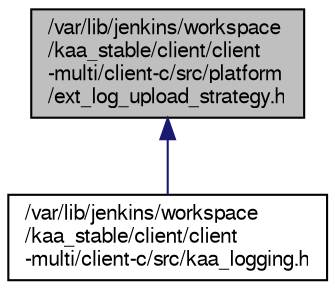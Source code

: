 digraph "/var/lib/jenkins/workspace/kaa_stable/client/client-multi/client-c/src/platform/ext_log_upload_strategy.h"
{
  bgcolor="transparent";
  edge [fontname="FreeSans",fontsize="10",labelfontname="FreeSans",labelfontsize="10"];
  node [fontname="FreeSans",fontsize="10",shape=record];
  Node1 [label="/var/lib/jenkins/workspace\l/kaa_stable/client/client\l-multi/client-c/src/platform\l/ext_log_upload_strategy.h",height=0.2,width=0.4,color="black", fillcolor="grey75", style="filled" fontcolor="black"];
  Node1 -> Node2 [dir="back",color="midnightblue",fontsize="10",style="solid",fontname="FreeSans"];
  Node2 [label="/var/lib/jenkins/workspace\l/kaa_stable/client/client\l-multi/client-c/src/kaa_logging.h",height=0.2,width=0.4,color="black",URL="$kaa__logging_8h.html",tooltip="Kaa data logging subsystem API. "];
}
